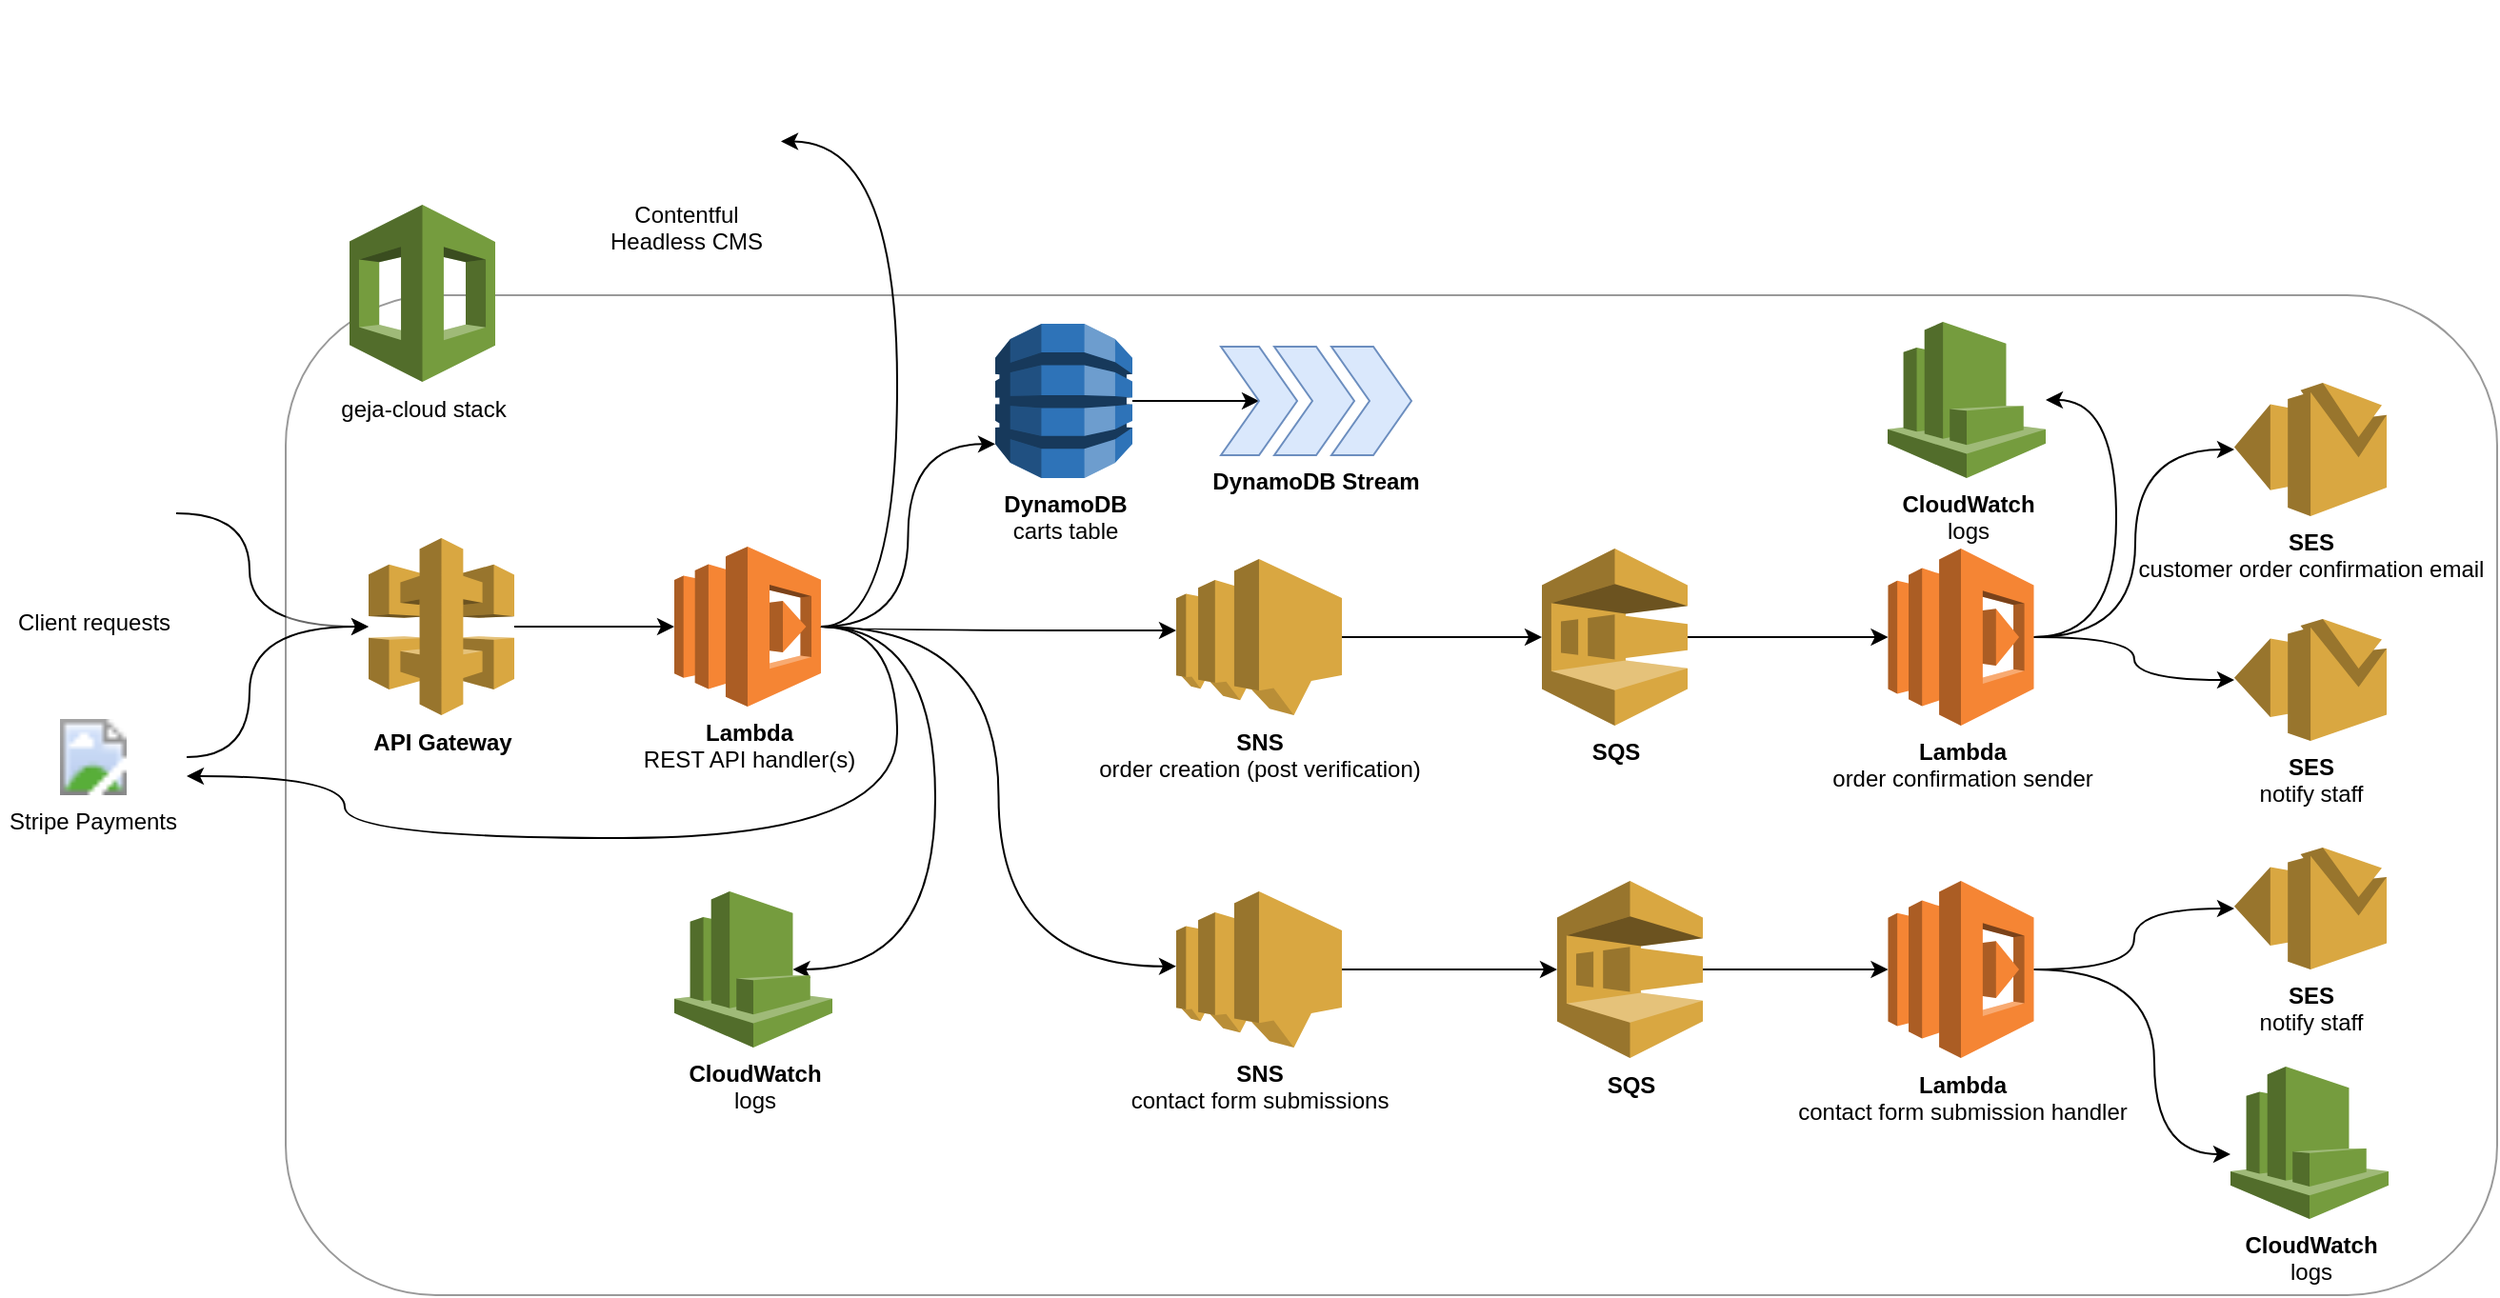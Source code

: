 <mxfile version="12.2.2" type="device" pages="1"><diagram id="FmL5E-UZeMUcYrKKSBRc" name="Page-1"><mxGraphModel dx="1922" dy="2992" grid="1" gridSize="10" guides="1" tooltips="1" connect="1" arrows="1" fold="1" page="1" pageScale="1" pageWidth="850" pageHeight="1100" math="0" shadow="0"><root><mxCell id="0"/><mxCell id="1" parent="0"/><mxCell id="-g8D9auRaSmbEBC0xIPZ-28" style="edgeStyle=orthogonalEdgeStyle;curved=1;rounded=0;orthogonalLoop=1;jettySize=auto;html=1;" parent="1" source="Cm8m7he0BxCQatR_GwrA-1" target="Cm8m7he0BxCQatR_GwrA-17" edge="1"><mxGeometry relative="1" as="geometry"><Array as="points"><mxPoint x="-300" y="-1280"/><mxPoint x="-300" y="-1221"/></Array></mxGeometry></mxCell><mxCell id="Cm8m7he0BxCQatR_GwrA-1" value="Client requests" style="shape=image;html=1;verticalAlign=top;verticalLabelPosition=bottom;labelBackgroundColor=#ffffff;imageAspect=0;aspect=fixed;image=https://cdn3.iconfinder.com/data/icons/free-social-1/60/IE-128.png;fontColor=#000000;imageBorder=none;perimeterSpacing=0;imageBackground=none;" parent="1" vertex="1"><mxGeometry x="-425.5" y="-1324" width="87" height="87" as="geometry"/></mxCell><mxCell id="Cm8m7he0BxCQatR_GwrA-2" value="" style="rounded=1;whiteSpace=wrap;html=1;opacity=40;" parent="1" vertex="1"><mxGeometry x="-281" y="-1395" width="1161" height="525" as="geometry"/></mxCell><mxCell id="Cm8m7he0BxCQatR_GwrA-4" value="geja-cloud stack" style="outlineConnect=0;dashed=0;verticalLabelPosition=bottom;verticalAlign=top;align=center;html=1;shape=mxgraph.aws3.cloudformation;fillColor=#759C3E;gradientColor=none;" parent="1" vertex="1"><mxGeometry x="-247.5" y="-1442.5" width="76.5" height="93" as="geometry"/></mxCell><mxCell id="-g8D9auRaSmbEBC0xIPZ-14" style="edgeStyle=orthogonalEdgeStyle;curved=1;rounded=0;orthogonalLoop=1;jettySize=auto;html=1;exitX=1;exitY=0.5;exitDx=0;exitDy=0;exitPerimeter=0;" parent="1" source="Cm8m7he0BxCQatR_GwrA-5" target="4nB1LAQltocJ4gcDfxXh-10" edge="1"><mxGeometry relative="1" as="geometry"/></mxCell><mxCell id="Cm8m7he0BxCQatR_GwrA-5" value="&lt;font&gt;SQS&lt;/font&gt;" style="outlineConnect=0;dashed=0;verticalLabelPosition=bottom;verticalAlign=top;align=center;html=1;shape=mxgraph.aws3.sqs;fillColor=#D9A741;gradientColor=none;fontColor=#000000;fontStyle=1;labelPosition=center;" parent="1" vertex="1"><mxGeometry x="378.5" y="-1262" width="76.5" height="93" as="geometry"/></mxCell><mxCell id="-g8D9auRaSmbEBC0xIPZ-25" style="edgeStyle=orthogonalEdgeStyle;curved=1;rounded=0;orthogonalLoop=1;jettySize=auto;html=1;" parent="1" source="Cm8m7he0BxCQatR_GwrA-10" target="-g8D9auRaSmbEBC0xIPZ-24" edge="1"><mxGeometry relative="1" as="geometry"/></mxCell><mxCell id="-g8D9auRaSmbEBC0xIPZ-26" style="edgeStyle=orthogonalEdgeStyle;curved=1;rounded=0;orthogonalLoop=1;jettySize=auto;html=1;" parent="1" source="Cm8m7he0BxCQatR_GwrA-10" target="-g8D9auRaSmbEBC0xIPZ-22" edge="1"><mxGeometry relative="1" as="geometry"><Array as="points"><mxPoint x="700" y="-1041"/><mxPoint x="700" y="-944"/></Array></mxGeometry></mxCell><mxCell id="Cm8m7he0BxCQatR_GwrA-10" value="&lt;b&gt;Lambda&lt;/b&gt;&lt;br&gt;contact form submission handler" style="outlineConnect=0;dashed=0;verticalLabelPosition=bottom;verticalAlign=top;align=center;html=1;shape=mxgraph.aws3.lambda;fillColor=#F58534;gradientColor=none;" parent="1" vertex="1"><mxGeometry x="560.25" y="-1087.5" width="76.5" height="93" as="geometry"/></mxCell><mxCell id="4nB1LAQltocJ4gcDfxXh-9" style="edgeStyle=orthogonalEdgeStyle;curved=1;rounded=0;orthogonalLoop=1;jettySize=auto;html=1;exitX=1;exitY=0.5;exitDx=0;exitDy=0;exitPerimeter=0;" parent="1" source="Cm8m7he0BxCQatR_GwrA-12" target="4nB1LAQltocJ4gcDfxXh-6" edge="1"><mxGeometry relative="1" as="geometry"/></mxCell><mxCell id="Cm8m7he0BxCQatR_GwrA-12" value="DynamoDB&lt;span style=&quot;font-weight: normal&quot;&gt;&lt;br&gt;carts table&lt;/span&gt;" style="outlineConnect=0;dashed=0;verticalLabelPosition=bottom;verticalAlign=top;align=center;html=1;shape=mxgraph.aws3.dynamo_db;fillColor=#2E73B8;gradientColor=none;fontStyle=1" parent="1" vertex="1"><mxGeometry x="91.5" y="-1380" width="72" height="81" as="geometry"/></mxCell><mxCell id="Cm8m7he0BxCQatR_GwrA-17" value="API Gateway" style="outlineConnect=0;dashed=0;verticalLabelPosition=bottom;verticalAlign=top;align=center;html=1;shape=mxgraph.aws3.api_gateway;fillColor=#D9A741;gradientColor=none;fontStyle=1" parent="1" vertex="1"><mxGeometry x="-237.5" y="-1267.5" width="76.5" height="93" as="geometry"/></mxCell><mxCell id="Cm8m7he0BxCQatR_GwrA-24" style="edgeStyle=orthogonalEdgeStyle;curved=1;rounded=0;orthogonalLoop=1;jettySize=auto;html=1;exitX=1;exitY=0.5;exitDx=0;exitDy=0;exitPerimeter=0;entryX=0.75;entryY=0.5;entryDx=0;entryDy=0;entryPerimeter=0;" parent="1" source="Cm8m7he0BxCQatR_GwrA-20" target="4nB1LAQltocJ4gcDfxXh-17" edge="1"><mxGeometry relative="1" as="geometry"><mxPoint x="76" y="-1014" as="targetPoint"/><Array as="points"><mxPoint x="60" y="-1221"/><mxPoint x="60" y="-1041"/></Array></mxGeometry></mxCell><mxCell id="Cm8m7he0BxCQatR_GwrA-25" style="edgeStyle=orthogonalEdgeStyle;curved=1;rounded=0;orthogonalLoop=1;jettySize=auto;html=1;entryX=0;entryY=0.78;entryDx=0;entryDy=0;entryPerimeter=0;startArrow=none;startFill=0;" parent="1" source="Cm8m7he0BxCQatR_GwrA-20" target="Cm8m7he0BxCQatR_GwrA-12" edge="1"><mxGeometry relative="1" as="geometry"/></mxCell><mxCell id="-g8D9auRaSmbEBC0xIPZ-4" style="edgeStyle=orthogonalEdgeStyle;rounded=0;orthogonalLoop=1;jettySize=auto;html=1;curved=1;entryX=1;entryY=0.75;entryDx=0;entryDy=0;" parent="1" source="Cm8m7he0BxCQatR_GwrA-20" target="-g8D9auRaSmbEBC0xIPZ-1" edge="1"><mxGeometry relative="1" as="geometry"><Array as="points"><mxPoint x="40" y="-1221"/><mxPoint x="40" y="-1476"/></Array></mxGeometry></mxCell><mxCell id="-g8D9auRaSmbEBC0xIPZ-5" style="edgeStyle=orthogonalEdgeStyle;curved=1;rounded=0;orthogonalLoop=1;jettySize=auto;html=1;entryX=0;entryY=0.48;entryDx=0;entryDy=0;entryPerimeter=0;" parent="1" source="Cm8m7he0BxCQatR_GwrA-20" target="-g8D9auRaSmbEBC0xIPZ-3" edge="1"><mxGeometry relative="1" as="geometry"/></mxCell><mxCell id="-g8D9auRaSmbEBC0xIPZ-30" style="edgeStyle=orthogonalEdgeStyle;curved=1;rounded=0;orthogonalLoop=1;jettySize=auto;html=1;entryX=1;entryY=0.75;entryDx=0;entryDy=0;" parent="1" source="Cm8m7he0BxCQatR_GwrA-20" target="-g8D9auRaSmbEBC0xIPZ-27" edge="1"><mxGeometry relative="1" as="geometry"><Array as="points"><mxPoint x="40" y="-1221"/><mxPoint x="40" y="-1110"/><mxPoint x="-250" y="-1110"/><mxPoint x="-250" y="-1142"/></Array></mxGeometry></mxCell><mxCell id="Cm8m7he0BxCQatR_GwrA-20" value="&lt;b&gt;Lambda&lt;/b&gt;&lt;br&gt;REST API handler(s)&lt;br&gt;" style="outlineConnect=0;dashed=0;verticalLabelPosition=bottom;verticalAlign=top;align=center;html=1;shape=mxgraph.aws3.lambda;fillColor=#F58534;gradientColor=none;" parent="1" vertex="1"><mxGeometry x="-77" y="-1263" width="77" height="84" as="geometry"/></mxCell><mxCell id="Cm8m7he0BxCQatR_GwrA-21" value="" style="edgeStyle=none;rounded=0;orthogonalLoop=1;jettySize=auto;html=1;startArrow=none;startFill=0;endArrow=classic;endFill=1;fontColor=#000000;align=left;" parent="1" source="Cm8m7he0BxCQatR_GwrA-17" target="Cm8m7he0BxCQatR_GwrA-20" edge="1"><mxGeometry relative="1" as="geometry"/></mxCell><mxCell id="4nB1LAQltocJ4gcDfxXh-5" value="DynamoDB Stream" style="group;verticalAlign=top;labelPosition=center;verticalLabelPosition=bottom;align=center;fontStyle=1" parent="1" vertex="1" connectable="0"><mxGeometry x="210" y="-1368" width="100" height="57" as="geometry"/></mxCell><mxCell id="4nB1LAQltocJ4gcDfxXh-6" value="" style="shape=step;perimeter=stepPerimeter;fixedSize=1;points=[];fillColor=#dae8fc;strokeColor=#6c8ebf;" parent="4nB1LAQltocJ4gcDfxXh-5" vertex="1"><mxGeometry width="40" height="57" as="geometry"/></mxCell><mxCell id="4nB1LAQltocJ4gcDfxXh-7" value="" style="shape=step;perimeter=stepPerimeter;fixedSize=1;points=[];fillColor=#dae8fc;strokeColor=#6c8ebf;fontStyle=1" parent="4nB1LAQltocJ4gcDfxXh-5" vertex="1"><mxGeometry x="28" width="42" height="57" as="geometry"/></mxCell><mxCell id="4nB1LAQltocJ4gcDfxXh-8" value="" style="shape=step;perimeter=stepPerimeter;fixedSize=1;points=[];fillColor=#dae8fc;strokeColor=#6c8ebf;" parent="4nB1LAQltocJ4gcDfxXh-5" vertex="1"><mxGeometry x="58" width="42" height="57" as="geometry"/></mxCell><mxCell id="4nB1LAQltocJ4gcDfxXh-19" style="edgeStyle=orthogonalEdgeStyle;curved=1;rounded=0;orthogonalLoop=1;jettySize=auto;html=1;exitX=1;exitY=0.5;exitDx=0;exitDy=0;exitPerimeter=0;" parent="1" source="Cm8m7he0BxCQatR_GwrA-20" target="4nB1LAQltocJ4gcDfxXh-11" edge="1"><mxGeometry relative="1" as="geometry"><Array as="points"><mxPoint y="-1219"/></Array></mxGeometry></mxCell><mxCell id="-g8D9auRaSmbEBC0xIPZ-15" style="edgeStyle=orthogonalEdgeStyle;curved=1;rounded=0;orthogonalLoop=1;jettySize=auto;html=1;exitX=1;exitY=0.5;exitDx=0;exitDy=0;exitPerimeter=0;" parent="1" source="4nB1LAQltocJ4gcDfxXh-10" target="-g8D9auRaSmbEBC0xIPZ-6" edge="1"><mxGeometry relative="1" as="geometry"><Array as="points"><mxPoint x="690" y="-1216"/><mxPoint x="690" y="-1314"/></Array></mxGeometry></mxCell><mxCell id="-g8D9auRaSmbEBC0xIPZ-16" style="edgeStyle=orthogonalEdgeStyle;curved=1;rounded=0;orthogonalLoop=1;jettySize=auto;html=1;" parent="1" source="4nB1LAQltocJ4gcDfxXh-10" target="-g8D9auRaSmbEBC0xIPZ-7" edge="1"><mxGeometry relative="1" as="geometry"/></mxCell><mxCell id="-g8D9auRaSmbEBC0xIPZ-21" style="edgeStyle=orthogonalEdgeStyle;curved=1;rounded=0;orthogonalLoop=1;jettySize=auto;html=1;exitX=1;exitY=0.5;exitDx=0;exitDy=0;exitPerimeter=0;" parent="1" source="4nB1LAQltocJ4gcDfxXh-10" target="-g8D9auRaSmbEBC0xIPZ-20" edge="1"><mxGeometry relative="1" as="geometry"><Array as="points"><mxPoint x="680" y="-1216"/><mxPoint x="680" y="-1340"/></Array></mxGeometry></mxCell><mxCell id="4nB1LAQltocJ4gcDfxXh-10" value="&lt;b&gt;Lambda&lt;/b&gt;&lt;br&gt;order confirmation sender" style="outlineConnect=0;dashed=0;verticalLabelPosition=bottom;verticalAlign=top;align=center;html=1;shape=mxgraph.aws3.lambda;fillColor=#F58534;gradientColor=none;" parent="1" vertex="1"><mxGeometry x="560.25" y="-1262" width="76.5" height="93" as="geometry"/></mxCell><mxCell id="-g8D9auRaSmbEBC0xIPZ-13" style="edgeStyle=orthogonalEdgeStyle;curved=1;rounded=0;orthogonalLoop=1;jettySize=auto;html=1;exitX=1;exitY=0.5;exitDx=0;exitDy=0;exitPerimeter=0;" parent="1" source="4nB1LAQltocJ4gcDfxXh-11" target="Cm8m7he0BxCQatR_GwrA-5" edge="1"><mxGeometry relative="1" as="geometry"/></mxCell><mxCell id="4nB1LAQltocJ4gcDfxXh-11" value="SNS&lt;br&gt;&lt;div&gt;&lt;span style=&quot;font-weight: 400&quot;&gt;order creation (post verification)&lt;/span&gt;&lt;/div&gt;" style="outlineConnect=0;dashed=0;verticalLabelPosition=bottom;verticalAlign=top;align=center;html=1;shape=mxgraph.aws3.sns;fillColor=#D9A741;gradientColor=none;fontStyle=1" parent="1" vertex="1"><mxGeometry x="186.5" y="-1256.5" width="87" height="82" as="geometry"/></mxCell><mxCell id="4nB1LAQltocJ4gcDfxXh-17" value="CloudWatch&lt;br&gt;&lt;span&gt;&lt;span style=&quot;font-weight: normal&quot;&gt;logs&lt;/span&gt;&lt;br&gt;&lt;/span&gt;" style="outlineConnect=0;dashed=0;verticalLabelPosition=bottom;verticalAlign=top;align=center;html=1;shape=mxgraph.aws3.cloudwatch;fillColor=#759C3E;gradientColor=none;fontColor=#000000;fontStyle=1" parent="1" vertex="1"><mxGeometry x="-77" y="-1082" width="83" height="82" as="geometry"/></mxCell><mxCell id="-g8D9auRaSmbEBC0xIPZ-1" value="Contentful&#10;Headless CMS" style="shape=image;imageAspect=0;aspect=fixed;verticalLabelPosition=bottom;verticalAlign=top;image=https://media.trustradius.com/product-logos/f6/rJ/S0607PT3D0G7.PNG;fontStyle=0" parent="1" vertex="1"><mxGeometry x="-120" y="-1550" width="99" height="99" as="geometry"/></mxCell><mxCell id="-g8D9auRaSmbEBC0xIPZ-18" style="edgeStyle=orthogonalEdgeStyle;curved=1;rounded=0;orthogonalLoop=1;jettySize=auto;html=1;" parent="1" source="-g8D9auRaSmbEBC0xIPZ-3" target="-g8D9auRaSmbEBC0xIPZ-17" edge="1"><mxGeometry relative="1" as="geometry"/></mxCell><mxCell id="-g8D9auRaSmbEBC0xIPZ-3" value="SNS&lt;br&gt;&lt;div&gt;&lt;span style=&quot;font-weight: 400&quot;&gt;contact form submissions&lt;/span&gt;&lt;/div&gt;" style="outlineConnect=0;dashed=0;verticalLabelPosition=bottom;verticalAlign=top;align=center;html=1;shape=mxgraph.aws3.sns;fillColor=#D9A741;gradientColor=none;fontStyle=1" parent="1" vertex="1"><mxGeometry x="186.5" y="-1082" width="87" height="82" as="geometry"/></mxCell><mxCell id="-g8D9auRaSmbEBC0xIPZ-6" value="&lt;b&gt;SES&lt;/b&gt;&lt;br&gt;customer order confirmation email" style="outlineConnect=0;dashed=0;verticalLabelPosition=bottom;verticalAlign=top;align=center;html=1;shape=mxgraph.aws3.ses;fillColor=#D9A741;gradientColor=none;" parent="1" vertex="1"><mxGeometry x="742" y="-1349" width="80" height="70" as="geometry"/></mxCell><mxCell id="-g8D9auRaSmbEBC0xIPZ-7" value="&lt;b&gt;SES&lt;/b&gt;&lt;br&gt;notify staff" style="outlineConnect=0;dashed=0;verticalLabelPosition=bottom;verticalAlign=top;align=center;html=1;shape=mxgraph.aws3.ses;fillColor=#D9A741;gradientColor=none;" parent="1" vertex="1"><mxGeometry x="742" y="-1225" width="80" height="64" as="geometry"/></mxCell><mxCell id="-g8D9auRaSmbEBC0xIPZ-19" style="edgeStyle=orthogonalEdgeStyle;curved=1;rounded=0;orthogonalLoop=1;jettySize=auto;html=1;" parent="1" source="-g8D9auRaSmbEBC0xIPZ-17" target="Cm8m7he0BxCQatR_GwrA-10" edge="1"><mxGeometry relative="1" as="geometry"/></mxCell><mxCell id="-g8D9auRaSmbEBC0xIPZ-17" value="&lt;font&gt;SQS&lt;/font&gt;" style="outlineConnect=0;dashed=0;verticalLabelPosition=bottom;verticalAlign=top;align=center;html=1;shape=mxgraph.aws3.sqs;fillColor=#D9A741;gradientColor=none;fontColor=#000000;fontStyle=1;labelPosition=center;" parent="1" vertex="1"><mxGeometry x="386.5" y="-1087.5" width="76.5" height="93" as="geometry"/></mxCell><mxCell id="-g8D9auRaSmbEBC0xIPZ-20" value="CloudWatch&lt;br&gt;&lt;span&gt;&lt;span style=&quot;font-weight: normal&quot;&gt;logs&lt;/span&gt;&lt;br&gt;&lt;/span&gt;" style="outlineConnect=0;dashed=0;verticalLabelPosition=bottom;verticalAlign=top;align=center;html=1;shape=mxgraph.aws3.cloudwatch;fillColor=#759C3E;gradientColor=none;fontColor=#000000;fontStyle=1" parent="1" vertex="1"><mxGeometry x="560" y="-1381" width="83" height="82" as="geometry"/></mxCell><mxCell id="-g8D9auRaSmbEBC0xIPZ-22" value="CloudWatch&lt;br&gt;&lt;span&gt;&lt;span style=&quot;font-weight: normal&quot;&gt;logs&lt;/span&gt;&lt;br&gt;&lt;/span&gt;" style="outlineConnect=0;dashed=0;verticalLabelPosition=bottom;verticalAlign=top;align=center;html=1;shape=mxgraph.aws3.cloudwatch;fillColor=#759C3E;gradientColor=none;fontColor=#000000;fontStyle=1" parent="1" vertex="1"><mxGeometry x="740" y="-990" width="83" height="80" as="geometry"/></mxCell><mxCell id="-g8D9auRaSmbEBC0xIPZ-24" value="&lt;b&gt;SES&lt;/b&gt;&lt;br&gt;notify staff" style="outlineConnect=0;dashed=0;verticalLabelPosition=bottom;verticalAlign=top;align=center;html=1;shape=mxgraph.aws3.ses;fillColor=#D9A741;gradientColor=none;" parent="1" vertex="1"><mxGeometry x="742" y="-1105" width="80" height="64" as="geometry"/></mxCell><mxCell id="-g8D9auRaSmbEBC0xIPZ-29" style="edgeStyle=orthogonalEdgeStyle;curved=1;rounded=0;orthogonalLoop=1;jettySize=auto;html=1;exitX=1;exitY=0.5;exitDx=0;exitDy=0;" parent="1" source="-g8D9auRaSmbEBC0xIPZ-27" target="Cm8m7he0BxCQatR_GwrA-17" edge="1"><mxGeometry relative="1" as="geometry"><Array as="points"><mxPoint x="-300" y="-1153"/><mxPoint x="-300" y="-1221"/></Array></mxGeometry></mxCell><mxCell id="-g8D9auRaSmbEBC0xIPZ-27" value="Stripe Payments" style="shape=image;imageAspect=1;aspect=fixed;verticalLabelPosition=bottom;verticalAlign=top;image=https://assets-global.website-files.com/5c332fe832c187bbe50636db/5c332fe832c18701550638a2_Stripe_payment_logo.png;imageBackground=#ffffff;imageBorder=none;perimeterSpacing=0;strokeOpacity=100;backgroundOutline=0;perimeter=rectanglePerimeter;labelPadding=0;" parent="1" vertex="1"><mxGeometry x="-431" y="-1172.5" width="98" height="40" as="geometry"/></mxCell></root></mxGraphModel></diagram></mxfile>